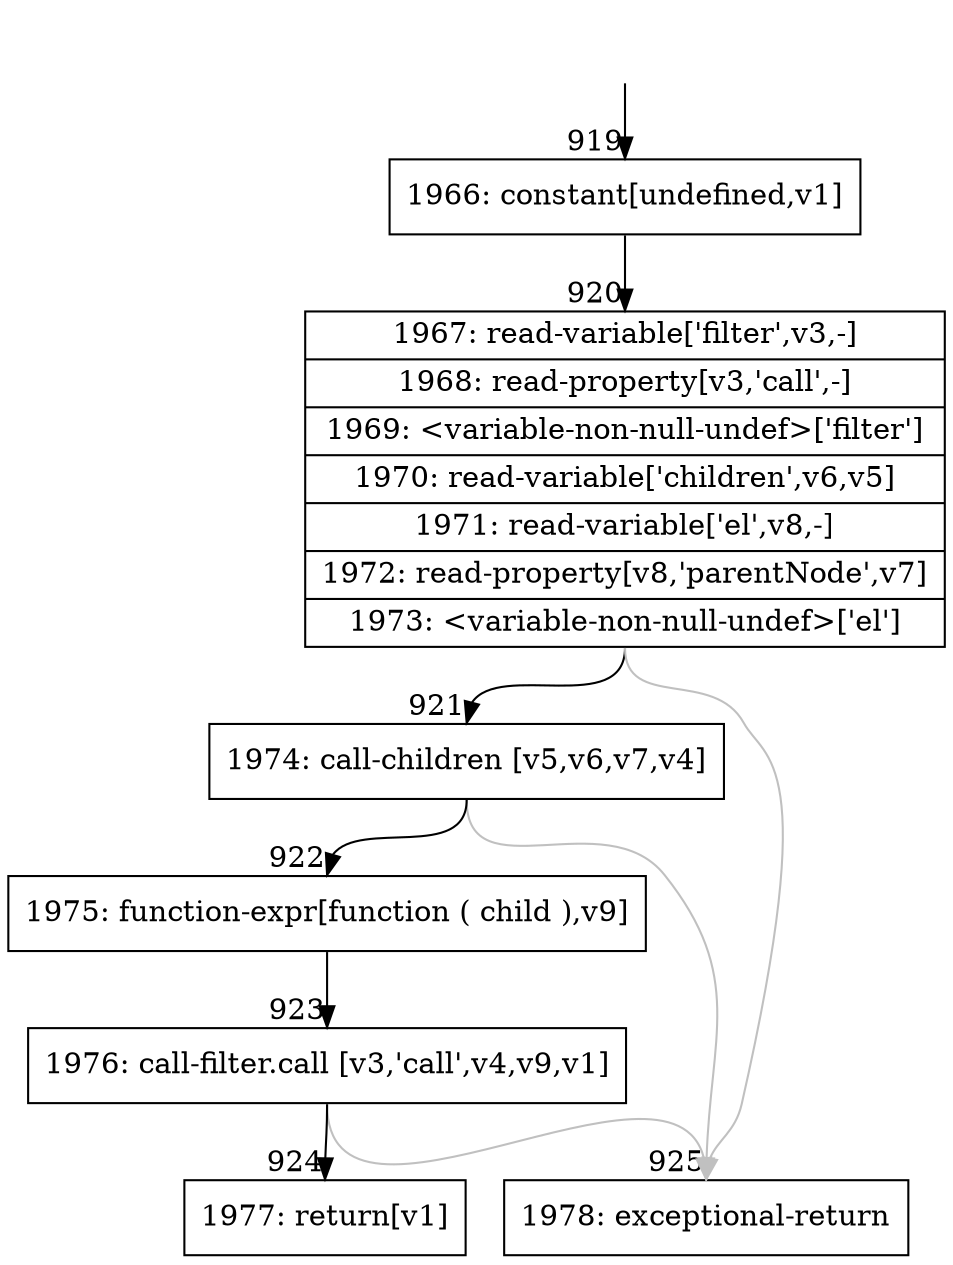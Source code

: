 digraph {
rankdir="TD"
BB_entry86[shape=none,label=""];
BB_entry86 -> BB919 [tailport=s, headport=n, headlabel="    919"]
BB919 [shape=record label="{1966: constant[undefined,v1]}" ] 
BB919 -> BB920 [tailport=s, headport=n, headlabel="      920"]
BB920 [shape=record label="{1967: read-variable['filter',v3,-]|1968: read-property[v3,'call',-]|1969: \<variable-non-null-undef\>['filter']|1970: read-variable['children',v6,v5]|1971: read-variable['el',v8,-]|1972: read-property[v8,'parentNode',v7]|1973: \<variable-non-null-undef\>['el']}" ] 
BB920 -> BB921 [tailport=s, headport=n, headlabel="      921"]
BB920 -> BB925 [tailport=s, headport=n, color=gray, headlabel="      925"]
BB921 [shape=record label="{1974: call-children [v5,v6,v7,v4]}" ] 
BB921 -> BB922 [tailport=s, headport=n, headlabel="      922"]
BB921 -> BB925 [tailport=s, headport=n, color=gray]
BB922 [shape=record label="{1975: function-expr[function ( child ),v9]}" ] 
BB922 -> BB923 [tailport=s, headport=n, headlabel="      923"]
BB923 [shape=record label="{1976: call-filter.call [v3,'call',v4,v9,v1]}" ] 
BB923 -> BB924 [tailport=s, headport=n, headlabel="      924"]
BB923 -> BB925 [tailport=s, headport=n, color=gray]
BB924 [shape=record label="{1977: return[v1]}" ] 
BB925 [shape=record label="{1978: exceptional-return}" ] 
//#$~ 519
}

